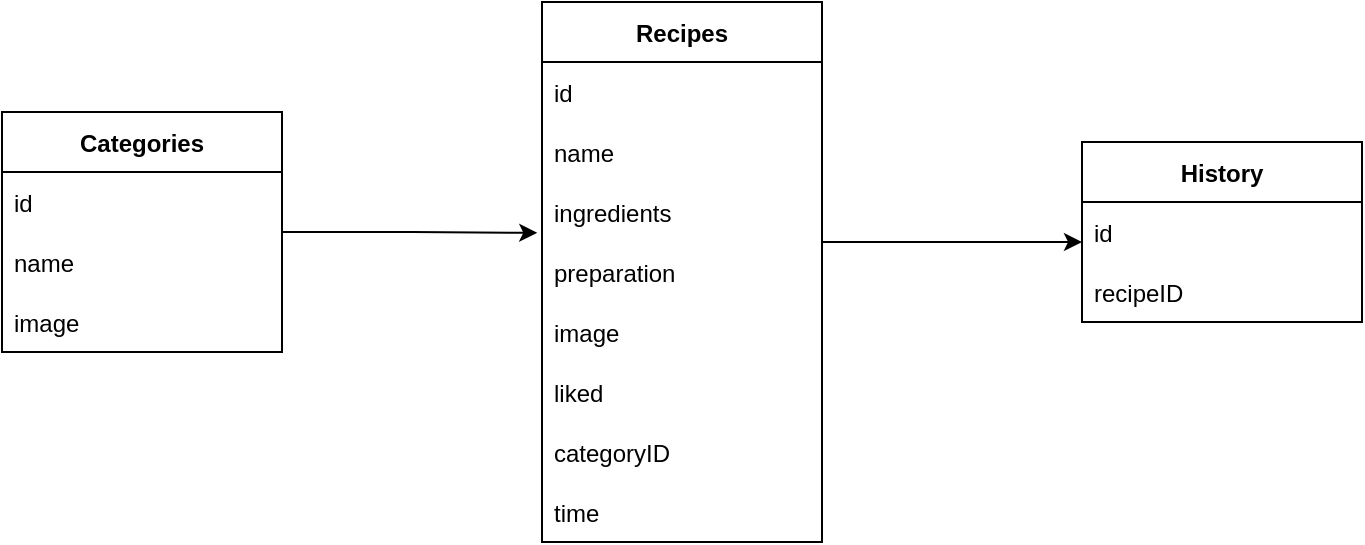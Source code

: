 <mxfile version="16.2.2" type="device"><diagram id="jxn5TbgeJDa5m-YBKUJ5" name="Page-1"><mxGraphModel dx="1038" dy="547" grid="1" gridSize="10" guides="1" tooltips="1" connect="1" arrows="1" fold="1" page="1" pageScale="1" pageWidth="850" pageHeight="1100" math="0" shadow="0"><root><mxCell id="0"/><mxCell id="1" parent="0"/><mxCell id="0inu--VMJ8-YidNQHQy--24" style="edgeStyle=orthogonalEdgeStyle;rounded=0;orthogonalLoop=1;jettySize=auto;html=1;entryX=-0.017;entryY=0.847;entryDx=0;entryDy=0;entryPerimeter=0;fontColor=#000000;" edge="1" parent="1" source="0inu--VMJ8-YidNQHQy--1" target="0inu--VMJ8-YidNQHQy--8"><mxGeometry relative="1" as="geometry"/></mxCell><mxCell id="0inu--VMJ8-YidNQHQy--1" value="Categories" style="swimlane;fontStyle=1;childLayout=stackLayout;horizontal=1;startSize=30;horizontalStack=0;resizeParent=1;resizeParentMax=0;resizeLast=0;collapsible=1;marginBottom=0;" vertex="1" parent="1"><mxGeometry x="80" y="145" width="140" height="120" as="geometry"/></mxCell><mxCell id="0inu--VMJ8-YidNQHQy--2" value="id" style="text;strokeColor=none;fillColor=none;align=left;verticalAlign=middle;spacingLeft=4;spacingRight=4;overflow=hidden;points=[[0,0.5],[1,0.5]];portConstraint=eastwest;rotatable=0;" vertex="1" parent="0inu--VMJ8-YidNQHQy--1"><mxGeometry y="30" width="140" height="30" as="geometry"/></mxCell><mxCell id="0inu--VMJ8-YidNQHQy--3" value="name" style="text;strokeColor=none;fillColor=none;align=left;verticalAlign=middle;spacingLeft=4;spacingRight=4;overflow=hidden;points=[[0,0.5],[1,0.5]];portConstraint=eastwest;rotatable=0;" vertex="1" parent="0inu--VMJ8-YidNQHQy--1"><mxGeometry y="60" width="140" height="30" as="geometry"/></mxCell><mxCell id="0inu--VMJ8-YidNQHQy--4" value="image" style="text;strokeColor=none;fillColor=none;align=left;verticalAlign=middle;spacingLeft=4;spacingRight=4;overflow=hidden;points=[[0,0.5],[1,0.5]];portConstraint=eastwest;rotatable=0;" vertex="1" parent="0inu--VMJ8-YidNQHQy--1"><mxGeometry y="90" width="140" height="30" as="geometry"/></mxCell><mxCell id="0inu--VMJ8-YidNQHQy--5" value="Recipes" style="swimlane;fontStyle=1;childLayout=stackLayout;horizontal=1;startSize=30;horizontalStack=0;resizeParent=1;resizeParentMax=0;resizeLast=0;collapsible=1;marginBottom=0;fontColor=#000000;" vertex="1" parent="1"><mxGeometry x="350" y="90" width="140" height="270" as="geometry"><mxRectangle x="520" y="220" width="80" height="30" as="alternateBounds"/></mxGeometry></mxCell><mxCell id="0inu--VMJ8-YidNQHQy--6" value="id" style="text;strokeColor=none;fillColor=none;align=left;verticalAlign=middle;spacingLeft=4;spacingRight=4;overflow=hidden;points=[[0,0.5],[1,0.5]];portConstraint=eastwest;rotatable=0;" vertex="1" parent="0inu--VMJ8-YidNQHQy--5"><mxGeometry y="30" width="140" height="30" as="geometry"/></mxCell><mxCell id="0inu--VMJ8-YidNQHQy--7" value="name" style="text;strokeColor=none;fillColor=none;align=left;verticalAlign=middle;spacingLeft=4;spacingRight=4;overflow=hidden;points=[[0,0.5],[1,0.5]];portConstraint=eastwest;rotatable=0;" vertex="1" parent="0inu--VMJ8-YidNQHQy--5"><mxGeometry y="60" width="140" height="30" as="geometry"/></mxCell><mxCell id="0inu--VMJ8-YidNQHQy--8" value="ingredients" style="text;strokeColor=none;fillColor=none;align=left;verticalAlign=middle;spacingLeft=4;spacingRight=4;overflow=hidden;points=[[0,0.5],[1,0.5]];portConstraint=eastwest;rotatable=0;" vertex="1" parent="0inu--VMJ8-YidNQHQy--5"><mxGeometry y="90" width="140" height="30" as="geometry"/></mxCell><mxCell id="0inu--VMJ8-YidNQHQy--14" value="preparation" style="text;strokeColor=none;fillColor=none;align=left;verticalAlign=middle;spacingLeft=4;spacingRight=4;overflow=hidden;points=[[0,0.5],[1,0.5]];portConstraint=eastwest;rotatable=0;" vertex="1" parent="0inu--VMJ8-YidNQHQy--5"><mxGeometry y="120" width="140" height="30" as="geometry"/></mxCell><mxCell id="0inu--VMJ8-YidNQHQy--15" value="image" style="text;strokeColor=none;fillColor=none;align=left;verticalAlign=middle;spacingLeft=4;spacingRight=4;overflow=hidden;points=[[0,0.5],[1,0.5]];portConstraint=eastwest;rotatable=0;" vertex="1" parent="0inu--VMJ8-YidNQHQy--5"><mxGeometry y="150" width="140" height="30" as="geometry"/></mxCell><mxCell id="0inu--VMJ8-YidNQHQy--16" value="liked" style="text;strokeColor=none;fillColor=none;align=left;verticalAlign=middle;spacingLeft=4;spacingRight=4;overflow=hidden;points=[[0,0.5],[1,0.5]];portConstraint=eastwest;rotatable=0;" vertex="1" parent="0inu--VMJ8-YidNQHQy--5"><mxGeometry y="180" width="140" height="30" as="geometry"/></mxCell><mxCell id="0inu--VMJ8-YidNQHQy--17" value="categoryID" style="text;strokeColor=none;fillColor=none;align=left;verticalAlign=middle;spacingLeft=4;spacingRight=4;overflow=hidden;points=[[0,0.5],[1,0.5]];portConstraint=eastwest;rotatable=0;" vertex="1" parent="0inu--VMJ8-YidNQHQy--5"><mxGeometry y="210" width="140" height="30" as="geometry"/></mxCell><mxCell id="0inu--VMJ8-YidNQHQy--18" value="time" style="text;strokeColor=none;fillColor=none;align=left;verticalAlign=middle;spacingLeft=4;spacingRight=4;overflow=hidden;points=[[0,0.5],[1,0.5]];portConstraint=eastwest;rotatable=0;" vertex="1" parent="0inu--VMJ8-YidNQHQy--5"><mxGeometry y="240" width="140" height="30" as="geometry"/></mxCell><mxCell id="0inu--VMJ8-YidNQHQy--20" value="History" style="swimlane;fontStyle=1;childLayout=stackLayout;horizontal=1;startSize=30;horizontalStack=0;resizeParent=1;resizeParentMax=0;resizeLast=0;collapsible=1;marginBottom=0;" vertex="1" parent="1"><mxGeometry x="620" y="160" width="140" height="90" as="geometry"/></mxCell><mxCell id="0inu--VMJ8-YidNQHQy--21" value="id" style="text;strokeColor=none;fillColor=none;align=left;verticalAlign=middle;spacingLeft=4;spacingRight=4;overflow=hidden;points=[[0,0.5],[1,0.5]];portConstraint=eastwest;rotatable=0;" vertex="1" parent="0inu--VMJ8-YidNQHQy--20"><mxGeometry y="30" width="140" height="30" as="geometry"/></mxCell><mxCell id="0inu--VMJ8-YidNQHQy--22" value="recipeID" style="text;strokeColor=none;fillColor=none;align=left;verticalAlign=middle;spacingLeft=4;spacingRight=4;overflow=hidden;points=[[0,0.5],[1,0.5]];portConstraint=eastwest;rotatable=0;" vertex="1" parent="0inu--VMJ8-YidNQHQy--20"><mxGeometry y="60" width="140" height="30" as="geometry"/></mxCell><mxCell id="0inu--VMJ8-YidNQHQy--26" style="edgeStyle=orthogonalEdgeStyle;rounded=0;orthogonalLoop=1;jettySize=auto;html=1;fontColor=#000000;" edge="1" parent="1" source="0inu--VMJ8-YidNQHQy--14"><mxGeometry relative="1" as="geometry"><mxPoint x="620" y="210" as="targetPoint"/><Array as="points"><mxPoint x="616" y="210"/></Array></mxGeometry></mxCell></root></mxGraphModel></diagram></mxfile>
